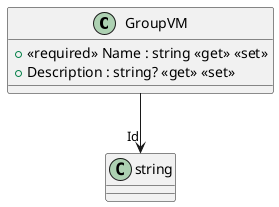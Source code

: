 @startuml
class GroupVM {
    + <<required>> Name : string <<get>> <<set>>
    + Description : string? <<get>> <<set>>
}
GroupVM --> "Id" string
@enduml
